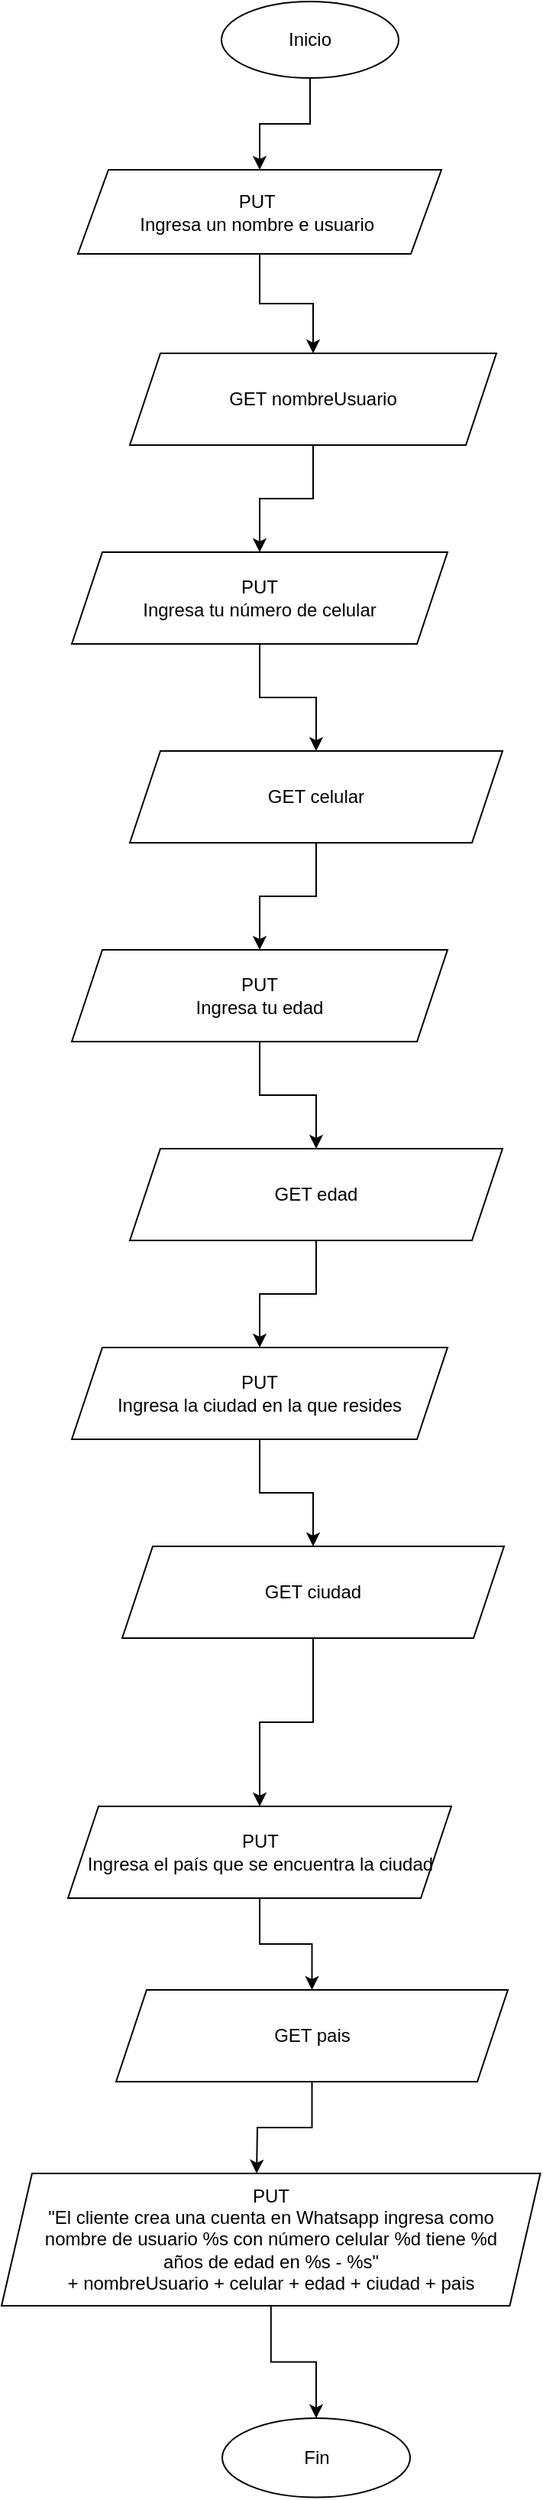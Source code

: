 <mxfile version="14.2.9" type="device"><diagram id="Prj9babpYISe47-u5gHf" name="Page-1"><mxGraphModel dx="946" dy="662" grid="1" gridSize="10" guides="1" tooltips="1" connect="1" arrows="1" fold="1" page="1" pageScale="1" pageWidth="827" pageHeight="1169" math="0" shadow="0"><root><mxCell id="0"/><mxCell id="1" parent="0"/><mxCell id="3bUin_oKlM2zhzIvKkqB-3" value="" style="edgeStyle=orthogonalEdgeStyle;rounded=0;orthogonalLoop=1;jettySize=auto;html=1;" edge="1" parent="1" source="3bUin_oKlM2zhzIvKkqB-1" target="3bUin_oKlM2zhzIvKkqB-2"><mxGeometry relative="1" as="geometry"/></mxCell><mxCell id="3bUin_oKlM2zhzIvKkqB-1" value="Inicio" style="ellipse;whiteSpace=wrap;html=1;" vertex="1" parent="1"><mxGeometry x="354" y="10" width="116" height="50" as="geometry"/></mxCell><mxCell id="3bUin_oKlM2zhzIvKkqB-5" value="" style="edgeStyle=orthogonalEdgeStyle;rounded=0;orthogonalLoop=1;jettySize=auto;html=1;" edge="1" parent="1" source="3bUin_oKlM2zhzIvKkqB-2" target="3bUin_oKlM2zhzIvKkqB-4"><mxGeometry relative="1" as="geometry"/></mxCell><mxCell id="3bUin_oKlM2zhzIvKkqB-2" value="PUT&amp;nbsp;&lt;br&gt;Ingresa un nombre e usuario&amp;nbsp;" style="shape=parallelogram;perimeter=parallelogramPerimeter;whiteSpace=wrap;html=1;fixedSize=1;" vertex="1" parent="1"><mxGeometry x="260" y="120" width="238" height="55" as="geometry"/></mxCell><mxCell id="3bUin_oKlM2zhzIvKkqB-7" value="" style="edgeStyle=orthogonalEdgeStyle;rounded=0;orthogonalLoop=1;jettySize=auto;html=1;" edge="1" parent="1" source="3bUin_oKlM2zhzIvKkqB-4" target="3bUin_oKlM2zhzIvKkqB-6"><mxGeometry relative="1" as="geometry"/></mxCell><mxCell id="3bUin_oKlM2zhzIvKkqB-4" value="GET nombreUsuario" style="shape=parallelogram;perimeter=parallelogramPerimeter;whiteSpace=wrap;html=1;fixedSize=1;" vertex="1" parent="1"><mxGeometry x="294" y="240" width="240" height="60" as="geometry"/></mxCell><mxCell id="3bUin_oKlM2zhzIvKkqB-9" value="" style="edgeStyle=orthogonalEdgeStyle;rounded=0;orthogonalLoop=1;jettySize=auto;html=1;" edge="1" parent="1" source="3bUin_oKlM2zhzIvKkqB-6" target="3bUin_oKlM2zhzIvKkqB-8"><mxGeometry relative="1" as="geometry"/></mxCell><mxCell id="3bUin_oKlM2zhzIvKkqB-6" value="PUT&lt;br&gt;Ingresa tu número de celular" style="shape=parallelogram;perimeter=parallelogramPerimeter;whiteSpace=wrap;html=1;fixedSize=1;" vertex="1" parent="1"><mxGeometry x="256" y="370" width="246" height="60" as="geometry"/></mxCell><mxCell id="3bUin_oKlM2zhzIvKkqB-11" value="" style="edgeStyle=orthogonalEdgeStyle;rounded=0;orthogonalLoop=1;jettySize=auto;html=1;" edge="1" parent="1" source="3bUin_oKlM2zhzIvKkqB-8" target="3bUin_oKlM2zhzIvKkqB-10"><mxGeometry relative="1" as="geometry"/></mxCell><mxCell id="3bUin_oKlM2zhzIvKkqB-8" value="GET celular" style="shape=parallelogram;perimeter=parallelogramPerimeter;whiteSpace=wrap;html=1;fixedSize=1;" vertex="1" parent="1"><mxGeometry x="294" y="500" width="244" height="60" as="geometry"/></mxCell><mxCell id="3bUin_oKlM2zhzIvKkqB-13" value="" style="edgeStyle=orthogonalEdgeStyle;rounded=0;orthogonalLoop=1;jettySize=auto;html=1;" edge="1" parent="1" source="3bUin_oKlM2zhzIvKkqB-10" target="3bUin_oKlM2zhzIvKkqB-12"><mxGeometry relative="1" as="geometry"/></mxCell><mxCell id="3bUin_oKlM2zhzIvKkqB-10" value="PUT&lt;br&gt;Ingresa tu edad" style="shape=parallelogram;perimeter=parallelogramPerimeter;whiteSpace=wrap;html=1;fixedSize=1;" vertex="1" parent="1"><mxGeometry x="256" y="630" width="246" height="60" as="geometry"/></mxCell><mxCell id="3bUin_oKlM2zhzIvKkqB-15" value="" style="edgeStyle=orthogonalEdgeStyle;rounded=0;orthogonalLoop=1;jettySize=auto;html=1;" edge="1" parent="1" source="3bUin_oKlM2zhzIvKkqB-12" target="3bUin_oKlM2zhzIvKkqB-14"><mxGeometry relative="1" as="geometry"/></mxCell><mxCell id="3bUin_oKlM2zhzIvKkqB-12" value="GET edad" style="shape=parallelogram;perimeter=parallelogramPerimeter;whiteSpace=wrap;html=1;fixedSize=1;" vertex="1" parent="1"><mxGeometry x="294" y="760" width="244" height="60" as="geometry"/></mxCell><mxCell id="3bUin_oKlM2zhzIvKkqB-17" value="" style="edgeStyle=orthogonalEdgeStyle;rounded=0;orthogonalLoop=1;jettySize=auto;html=1;" edge="1" parent="1" source="3bUin_oKlM2zhzIvKkqB-14" target="3bUin_oKlM2zhzIvKkqB-16"><mxGeometry relative="1" as="geometry"/></mxCell><mxCell id="3bUin_oKlM2zhzIvKkqB-14" value="PUT&lt;br&gt;Ingresa la ciudad en la que resides" style="shape=parallelogram;perimeter=parallelogramPerimeter;whiteSpace=wrap;html=1;fixedSize=1;" vertex="1" parent="1"><mxGeometry x="256" y="890" width="246" height="60" as="geometry"/></mxCell><mxCell id="3bUin_oKlM2zhzIvKkqB-19" value="" style="edgeStyle=orthogonalEdgeStyle;rounded=0;orthogonalLoop=1;jettySize=auto;html=1;" edge="1" parent="1" source="3bUin_oKlM2zhzIvKkqB-16" target="3bUin_oKlM2zhzIvKkqB-18"><mxGeometry relative="1" as="geometry"/></mxCell><mxCell id="3bUin_oKlM2zhzIvKkqB-16" value="GET ciudad" style="shape=parallelogram;perimeter=parallelogramPerimeter;whiteSpace=wrap;html=1;fixedSize=1;" vertex="1" parent="1"><mxGeometry x="289" y="1020" width="250" height="60" as="geometry"/></mxCell><mxCell id="3bUin_oKlM2zhzIvKkqB-21" value="" style="edgeStyle=orthogonalEdgeStyle;rounded=0;orthogonalLoop=1;jettySize=auto;html=1;" edge="1" parent="1" source="3bUin_oKlM2zhzIvKkqB-18" target="3bUin_oKlM2zhzIvKkqB-20"><mxGeometry relative="1" as="geometry"/></mxCell><mxCell id="3bUin_oKlM2zhzIvKkqB-18" value="PUT&lt;br&gt;Ingresa el país que se encuentra la ciudad" style="shape=parallelogram;perimeter=parallelogramPerimeter;whiteSpace=wrap;html=1;fixedSize=1;" vertex="1" parent="1"><mxGeometry x="253.5" y="1190" width="251" height="60" as="geometry"/></mxCell><mxCell id="3bUin_oKlM2zhzIvKkqB-23" value="" style="edgeStyle=orthogonalEdgeStyle;rounded=0;orthogonalLoop=1;jettySize=auto;html=1;" edge="1" parent="1" source="3bUin_oKlM2zhzIvKkqB-20"><mxGeometry relative="1" as="geometry"><mxPoint x="377" y="1430" as="targetPoint"/></mxGeometry></mxCell><mxCell id="3bUin_oKlM2zhzIvKkqB-20" value="GET pais" style="shape=parallelogram;perimeter=parallelogramPerimeter;whiteSpace=wrap;html=1;fixedSize=1;" vertex="1" parent="1"><mxGeometry x="285" y="1310" width="256.5" height="60" as="geometry"/></mxCell><mxCell id="3bUin_oKlM2zhzIvKkqB-29" value="" style="edgeStyle=orthogonalEdgeStyle;rounded=0;orthogonalLoop=1;jettySize=auto;html=1;" edge="1" parent="1" source="3bUin_oKlM2zhzIvKkqB-26" target="3bUin_oKlM2zhzIvKkqB-28"><mxGeometry relative="1" as="geometry"/></mxCell><mxCell id="3bUin_oKlM2zhzIvKkqB-26" value="PUT&lt;br&gt;&quot;El cliente crea una cuenta en Whatsapp ingresa como &lt;br&gt;nombre&amp;nbsp;de usuario %s con número celular %d tiene %d &lt;br&gt;años de edad en %s - %s&quot;&lt;br&gt;&amp;nbsp;+ nombreUsuario + celular + edad + ciudad + pais&amp;nbsp;" style="shape=parallelogram;perimeter=parallelogramPerimeter;whiteSpace=wrap;html=1;fixedSize=1;" vertex="1" parent="1"><mxGeometry x="210" y="1430" width="352.75" height="86.5" as="geometry"/></mxCell><mxCell id="3bUin_oKlM2zhzIvKkqB-28" value="Fin" style="ellipse;whiteSpace=wrap;html=1;" vertex="1" parent="1"><mxGeometry x="354.5" y="1590" width="123" height="51.75" as="geometry"/></mxCell></root></mxGraphModel></diagram></mxfile>